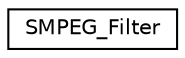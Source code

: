 digraph "Graphical Class Hierarchy"
{
 // LATEX_PDF_SIZE
  edge [fontname="Helvetica",fontsize="10",labelfontname="Helvetica",labelfontsize="10"];
  node [fontname="Helvetica",fontsize="10",shape=record];
  rankdir="LR";
  Node0 [label="SMPEG_Filter",height=0.2,width=0.4,color="black", fillcolor="white", style="filled",URL="$db/d8f/structSMPEG__Filter.html",tooltip=" "];
}
